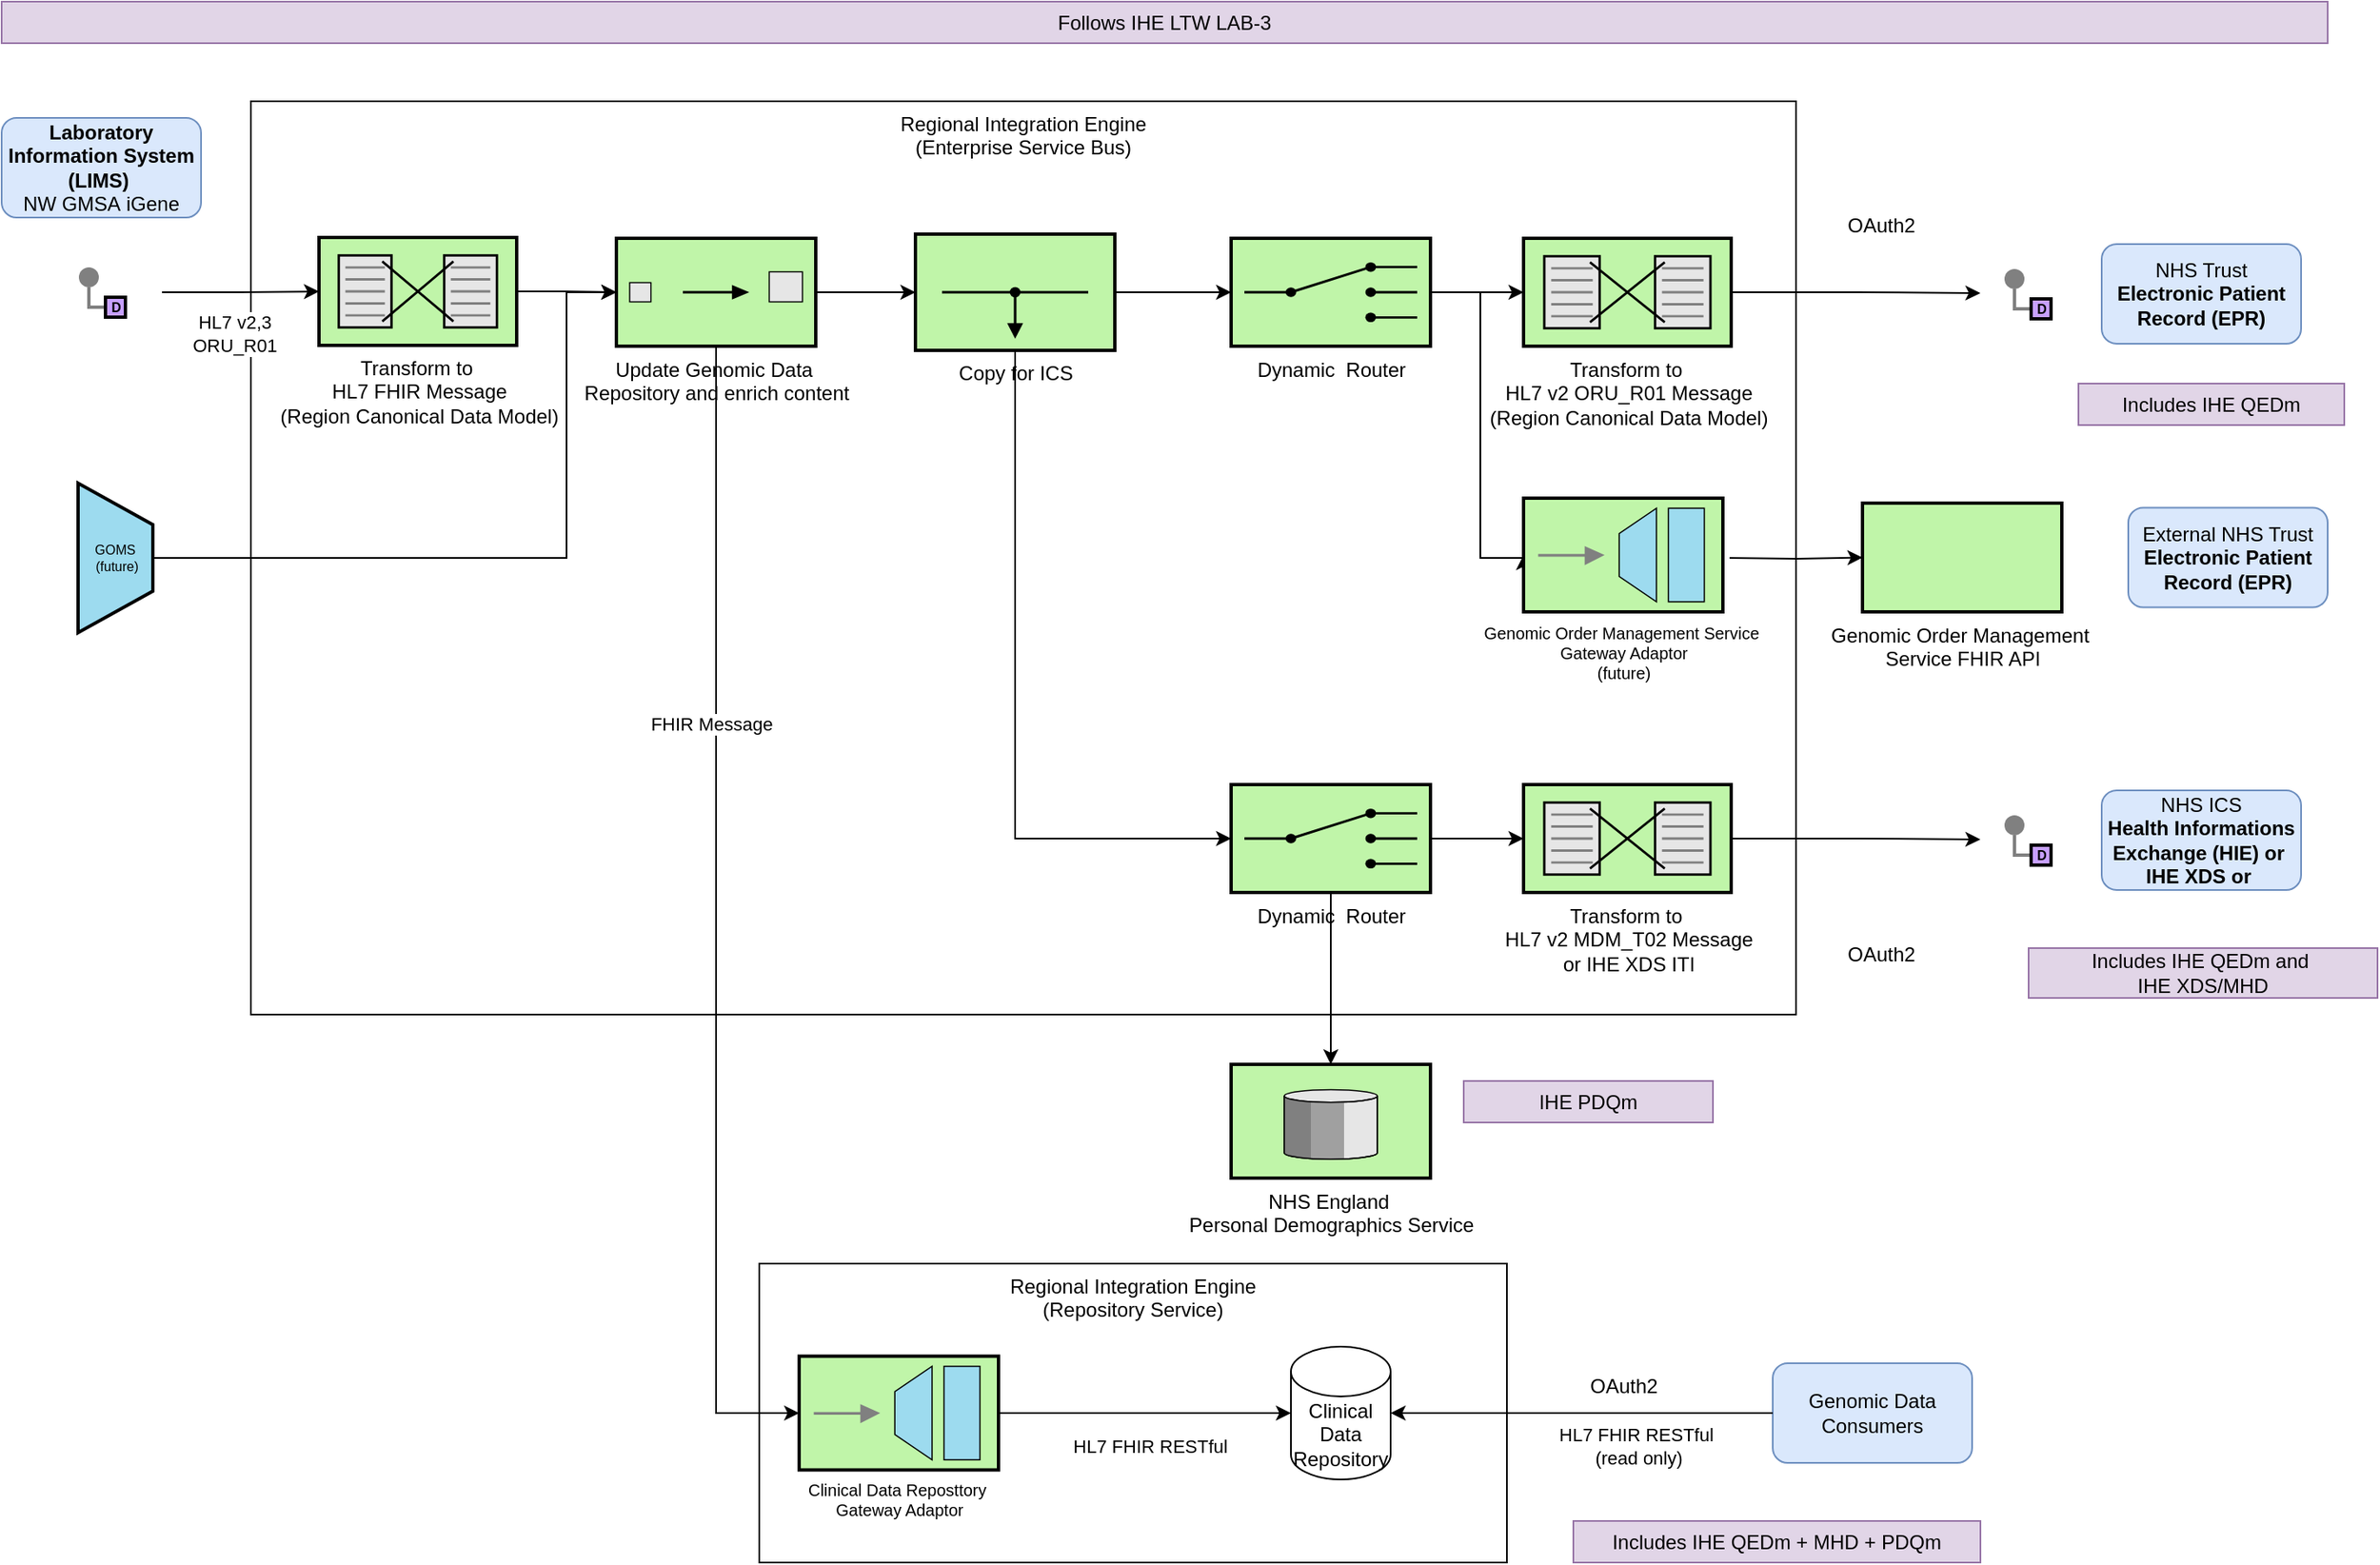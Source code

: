 <mxfile version="28.1.2">
  <diagram name="Page-1" id="toyqWjw3-tFAEOU__Un6">
    <mxGraphModel grid="1" page="1" gridSize="10" guides="1" tooltips="1" connect="1" arrows="1" fold="1" pageScale="1" pageWidth="827" pageHeight="1169" math="0" shadow="0">
      <root>
        <mxCell id="0" />
        <mxCell id="1" parent="0" />
        <mxCell id="_b9NuXSDLzWbAmvTPXuV-12" value="Regional Integration Engine&lt;div&gt;(Repository Service)&lt;/div&gt;" style="rounded=0;whiteSpace=wrap;html=1;verticalAlign=top;" vertex="1" parent="1">
          <mxGeometry x="586" y="1410" width="450" height="180" as="geometry" />
        </mxCell>
        <mxCell id="HnpPnAv44DMsRuAQf5Vg-59" value="Regional Integration Engine&lt;br&gt;(Enterprise Service Bus)" style="rounded=0;whiteSpace=wrap;html=1;verticalAlign=top;" vertex="1" parent="1">
          <mxGeometry x="280" y="710" width="930" height="550" as="geometry" />
        </mxCell>
        <mxCell id="7jtiY5M9mVHTs9dgm_Sb-16" style="edgeStyle=orthogonalEdgeStyle;rounded=0;orthogonalLoop=1;jettySize=auto;html=1;entryX=0;entryY=0.5;entryDx=0;entryDy=0;entryPerimeter=0;" edge="1" parent="1" source="SpyZkMs1lM7mogaTS6Ty-38" target="_b9NuXSDLzWbAmvTPXuV-6">
          <mxGeometry relative="1" as="geometry" />
        </mxCell>
        <mxCell id="ASGDk-45rUAA4ve6-Ohr-1" value="HL7 v2,3&lt;br&gt;ORU_R01" style="edgeLabel;html=1;align=center;verticalAlign=middle;resizable=0;points=[];" connectable="0" vertex="1" parent="7jtiY5M9mVHTs9dgm_Sb-16">
          <mxGeometry x="-0.269" y="1" relative="1" as="geometry">
            <mxPoint x="9" y="26" as="offset" />
          </mxGeometry>
        </mxCell>
        <mxCell id="SpyZkMs1lM7mogaTS6Ty-38" value="" style="rounded=0;whiteSpace=wrap;html=1;strokeColor=none;" vertex="1" parent="1">
          <mxGeometry x="153.5" y="800" width="73" height="50" as="geometry" />
        </mxCell>
        <mxCell id="HnpPnAv44DMsRuAQf5Vg-33" value="&lt;b&gt;Laboratory Information System (LIMS)&amp;nbsp;&lt;/b&gt;&lt;div&gt;NW GMSA&amp;nbsp;iGene&lt;/div&gt;" style="rounded=1;whiteSpace=wrap;html=1;fillColor=#dae8fc;strokeColor=#6c8ebf;" vertex="1" parent="1">
          <mxGeometry x="130" y="720" width="120" height="60" as="geometry" />
        </mxCell>
        <mxCell id="7jtiY5M9mVHTs9dgm_Sb-10" value="" style="edgeStyle=orthogonalEdgeStyle;rounded=0;exitX=0;exitY=0.5;endArrow=none;dashed=0;html=1;strokeColor=#808080;strokeWidth=2;" edge="1" parent="1" source="7jtiY5M9mVHTs9dgm_Sb-12" target="7jtiY5M9mVHTs9dgm_Sb-11">
          <mxGeometry relative="1" as="geometry" />
        </mxCell>
        <mxCell id="7jtiY5M9mVHTs9dgm_Sb-11" value="" style="strokeWidth=2;dashed=0;align=center;fontSize=8;shape=ellipse;fillColor=#808080;strokeColor=none;" vertex="1" parent="1">
          <mxGeometry x="176.5" y="810" width="12" height="12" as="geometry" />
        </mxCell>
        <mxCell id="7jtiY5M9mVHTs9dgm_Sb-12" value="D" style="strokeWidth=2;dashed=0;align=center;fontSize=8;shape=rect;fillColor=#C7A0FF;fontStyle=1;whiteSpace=wrap;html=1;" vertex="1" parent="1">
          <mxGeometry x="192.5" y="828" width="12" height="12" as="geometry" />
        </mxCell>
        <mxCell id="By_1TARWnx_QZHChqkb0-12" style="edgeStyle=orthogonalEdgeStyle;rounded=0;orthogonalLoop=1;jettySize=auto;html=1;exitX=1;exitY=0.5;exitDx=0;exitDy=0;exitPerimeter=0;entryX=0;entryY=0.5;entryDx=0;entryDy=0;entryPerimeter=0;" edge="1" parent="1" source="7jtiY5M9mVHTs9dgm_Sb-15" target="ASGDk-45rUAA4ve6-Ohr-6">
          <mxGeometry relative="1" as="geometry">
            <mxPoint x="990" y="821" as="sourcePoint" />
            <mxPoint x="1046" y="822" as="targetPoint" />
          </mxGeometry>
        </mxCell>
        <mxCell id="7jtiY5M9mVHTs9dgm_Sb-15" value="&lt;font style=&quot;font-size: 12px;&quot;&gt;Dynamic&amp;nbsp; Router&lt;/font&gt;" style="html=1;strokeWidth=2;outlineConnect=0;dashed=0;align=center;fontSize=8;shape=mxgraph.eip.content_based_router;verticalLabelPosition=bottom;verticalAlign=top;fillColor=#c0f5a9;" vertex="1" parent="1">
          <mxGeometry x="870" y="792.5" width="120" height="65" as="geometry" />
        </mxCell>
        <mxCell id="_b9NuXSDLzWbAmvTPXuV-1" value="" style="rounded=0;whiteSpace=wrap;html=1;strokeColor=none;" vertex="1" parent="1">
          <mxGeometry x="1321" y="800.5" width="73" height="50" as="geometry" />
        </mxCell>
        <mxCell id="_b9NuXSDLzWbAmvTPXuV-2" value="" style="edgeStyle=orthogonalEdgeStyle;rounded=0;exitX=0;exitY=0.5;endArrow=none;dashed=0;html=1;strokeColor=#808080;strokeWidth=2;" edge="1" parent="1" source="_b9NuXSDLzWbAmvTPXuV-4" target="_b9NuXSDLzWbAmvTPXuV-3">
          <mxGeometry relative="1" as="geometry" />
        </mxCell>
        <mxCell id="_b9NuXSDLzWbAmvTPXuV-3" value="" style="strokeWidth=2;dashed=0;align=center;fontSize=8;shape=ellipse;fillColor=#808080;strokeColor=none;" vertex="1" parent="1">
          <mxGeometry x="1335.5" y="811" width="12" height="12" as="geometry" />
        </mxCell>
        <mxCell id="_b9NuXSDLzWbAmvTPXuV-4" value="D" style="strokeWidth=2;dashed=0;align=center;fontSize=8;shape=rect;fillColor=#C7A0FF;fontStyle=1;whiteSpace=wrap;html=1;" vertex="1" parent="1">
          <mxGeometry x="1351.5" y="829" width="12" height="12" as="geometry" />
        </mxCell>
        <mxCell id="_b9NuXSDLzWbAmvTPXuV-6" value="&lt;font style=&quot;font-size: 12px;&quot;&gt;Transform to&amp;nbsp;&lt;/font&gt;&lt;div&gt;&lt;font style=&quot;font-size: 12px;&quot;&gt;HL7 FHIR Message&lt;/font&gt;&lt;br&gt;&lt;/div&gt;&lt;div&gt;&lt;font style=&quot;font-size: 12px;&quot;&gt;(Region Canonical Data Model)&lt;/font&gt;&lt;/div&gt;" style="html=1;strokeWidth=2;outlineConnect=0;dashed=0;align=center;fontSize=8;shape=mxgraph.eip.message_translator;fillColor=#c0f5a9;verticalLabelPosition=bottom;verticalAlign=top;" vertex="1" parent="1">
          <mxGeometry x="321" y="792" width="119" height="65" as="geometry" />
        </mxCell>
        <mxCell id="_b9NuXSDLzWbAmvTPXuV-9" style="edgeStyle=orthogonalEdgeStyle;rounded=0;orthogonalLoop=1;jettySize=auto;html=1;entryX=0;entryY=0.5;entryDx=0;entryDy=0;" edge="1" parent="1" source="ASGDk-45rUAA4ve6-Ohr-6" target="_b9NuXSDLzWbAmvTPXuV-1">
          <mxGeometry relative="1" as="geometry">
            <mxPoint x="1102.7" y="825.0" as="targetPoint" />
          </mxGeometry>
        </mxCell>
        <mxCell id="_b9NuXSDLzWbAmvTPXuV-13" value="Clinical Data Repository" style="shape=cylinder3;whiteSpace=wrap;html=1;boundedLbl=1;backgroundOutline=1;size=15;" vertex="1" parent="1">
          <mxGeometry x="906" y="1460" width="60" height="80" as="geometry" />
        </mxCell>
        <mxCell id="_b9NuXSDLzWbAmvTPXuV-15" style="edgeStyle=orthogonalEdgeStyle;rounded=0;orthogonalLoop=1;jettySize=auto;html=1;" edge="1" parent="1" source="_b9NuXSDLzWbAmvTPXuV-6" target="ASGDk-45rUAA4ve6-Ohr-3">
          <mxGeometry relative="1" as="geometry" />
        </mxCell>
        <mxCell id="_b9NuXSDLzWbAmvTPXuV-16" style="edgeStyle=orthogonalEdgeStyle;rounded=0;orthogonalLoop=1;jettySize=auto;html=1;entryX=0;entryY=0.5;entryDx=0;entryDy=0;entryPerimeter=0;exitX=1;exitY=0.5;exitDx=0;exitDy=0;exitPerimeter=0;" edge="1" parent="1" source="A2E8gG3wmct7KMqBH02L-5" target="_b9NuXSDLzWbAmvTPXuV-13">
          <mxGeometry relative="1" as="geometry">
            <mxPoint x="691" y="1500" as="sourcePoint" />
          </mxGeometry>
        </mxCell>
        <mxCell id="_b9NuXSDLzWbAmvTPXuV-17" value="HL7 FHIR RESTful" style="edgeLabel;html=1;align=center;verticalAlign=middle;resizable=0;points=[];" connectable="0" vertex="1" parent="_b9NuXSDLzWbAmvTPXuV-16">
          <mxGeometry x="-0.292" y="-3" relative="1" as="geometry">
            <mxPoint x="28" y="17" as="offset" />
          </mxGeometry>
        </mxCell>
        <mxCell id="By_1TARWnx_QZHChqkb0-8" style="edgeStyle=orthogonalEdgeStyle;rounded=0;orthogonalLoop=1;jettySize=auto;html=1;" edge="1" parent="1" source="ASGDk-45rUAA4ve6-Ohr-3" target="By_1TARWnx_QZHChqkb0-3">
          <mxGeometry relative="1" as="geometry" />
        </mxCell>
        <mxCell id="ASGDk-45rUAA4ve6-Ohr-3" value="&lt;font style=&quot;font-size: 12px;&quot;&gt;Update Genomic Data&amp;nbsp;&lt;/font&gt;&lt;div&gt;&lt;font style=&quot;font-size: 12px;&quot;&gt;Repository and enrich content&lt;/font&gt;&lt;/div&gt;" style="html=1;strokeWidth=2;outlineConnect=0;dashed=0;align=center;fontSize=8;fillColor=#c0f5a9;verticalLabelPosition=bottom;verticalAlign=top;shape=mxgraph.eip.content_enricher;" vertex="1" parent="1">
          <mxGeometry x="500" y="792.5" width="120" height="65" as="geometry" />
        </mxCell>
        <mxCell id="yU3ElABQZjIhGrlI_ipJ-1" value="OAuth2" style="shape=image;html=1;verticalAlign=top;verticalLabelPosition=bottom;labelBackgroundColor=#ffffff;imageAspect=0;aspect=fixed;image=https://cdn4.iconfinder.com/data/icons/ios-web-user-interface-multi-circle-flat-vol-3/512/Authorisation_lock_padlock_password_privacy_safe_security-128.png" vertex="1" parent="1">
          <mxGeometry x="1241" y="731" width="40" height="40" as="geometry" />
        </mxCell>
        <mxCell id="ck6UTDwcm1I5cA8ir3R7-1" value="NHS Trust&lt;br&gt;&lt;b&gt;Electronic Patient Record (EPR)&lt;/b&gt;" style="rounded=1;whiteSpace=wrap;html=1;fillColor=#dae8fc;strokeColor=#6c8ebf;" vertex="1" parent="1">
          <mxGeometry x="1394" y="796" width="120" height="60" as="geometry" />
        </mxCell>
        <mxCell id="By_1TARWnx_QZHChqkb0-15" style="edgeStyle=orthogonalEdgeStyle;rounded=0;orthogonalLoop=1;jettySize=auto;html=1;" edge="1" parent="1" target="By_1TARWnx_QZHChqkb0-2">
          <mxGeometry relative="1" as="geometry">
            <mxPoint x="1170" y="985" as="sourcePoint" />
          </mxGeometry>
        </mxCell>
        <mxCell id="By_1TARWnx_QZHChqkb0-2" value="&lt;font style=&quot;font-size: 12px;&quot;&gt;Genomic Order Management&amp;nbsp;&lt;/font&gt;&lt;div&gt;&lt;font style=&quot;font-size: 12px;&quot;&gt;Service FHIR API&lt;/font&gt;&lt;/div&gt;" style="strokeWidth=2;dashed=0;align=center;fontSize=8;shape=rect;fillColor=#c0f5a9;verticalLabelPosition=bottom;verticalAlign=top;html=1;" vertex="1" parent="1">
          <mxGeometry x="1250" y="952" width="120" height="65.5" as="geometry" />
        </mxCell>
        <mxCell id="By_1TARWnx_QZHChqkb0-3" value="&lt;font style=&quot;font-size: 12px;&quot;&gt;Copy for ICS&lt;/font&gt;" style="html=1;strokeWidth=2;outlineConnect=0;dashed=0;align=center;fontSize=8;verticalLabelPosition=bottom;verticalAlign=top;shape=mxgraph.eip.wire_tap;fillColor=#c0f5a9" vertex="1" parent="1">
          <mxGeometry x="680" y="790" width="120" height="70" as="geometry" />
        </mxCell>
        <mxCell id="By_1TARWnx_QZHChqkb0-6" style="edgeStyle=orthogonalEdgeStyle;rounded=0;orthogonalLoop=1;jettySize=auto;html=1;entryX=0;entryY=0.5;entryDx=0;entryDy=0;entryPerimeter=0;exitX=0.5;exitY=1;exitDx=0;exitDy=0;exitPerimeter=0;" edge="1" parent="1" source="ASGDk-45rUAA4ve6-Ohr-3" target="A2E8gG3wmct7KMqBH02L-5">
          <mxGeometry relative="1" as="geometry">
            <mxPoint x="646" y="1500" as="targetPoint" />
          </mxGeometry>
        </mxCell>
        <mxCell id="By_1TARWnx_QZHChqkb0-7" value="FHIR Message" style="edgeLabel;html=1;align=center;verticalAlign=middle;resizable=0;points=[];" connectable="0" vertex="1" parent="By_1TARWnx_QZHChqkb0-6">
          <mxGeometry x="-0.343" y="-3" relative="1" as="geometry">
            <mxPoint as="offset" />
          </mxGeometry>
        </mxCell>
        <mxCell id="ASGDk-45rUAA4ve6-Ohr-6" value="&lt;font style=&quot;font-size: 12px;&quot;&gt;Transform to&amp;nbsp;&lt;/font&gt;&lt;div&gt;&lt;font style=&quot;font-size: 12px;&quot;&gt;HL7 v2 ORU_R01 Message&lt;/font&gt;&lt;br&gt;&lt;/div&gt;&lt;div&gt;&lt;font style=&quot;font-size: 12px;&quot;&gt;(Region Canonical Data Model)&lt;/font&gt;&lt;/div&gt;" style="html=1;strokeWidth=2;outlineConnect=0;dashed=0;align=center;fontSize=8;shape=mxgraph.eip.message_translator;fillColor=#c0f5a9;verticalLabelPosition=bottom;verticalAlign=top;" vertex="1" parent="1">
          <mxGeometry x="1046" y="792.5" width="125" height="65" as="geometry" />
        </mxCell>
        <mxCell id="By_1TARWnx_QZHChqkb0-11" style="edgeStyle=orthogonalEdgeStyle;rounded=0;orthogonalLoop=1;jettySize=auto;html=1;entryX=0;entryY=0.5;entryDx=0;entryDy=0;entryPerimeter=0;" edge="1" parent="1" source="By_1TARWnx_QZHChqkb0-3" target="7jtiY5M9mVHTs9dgm_Sb-15">
          <mxGeometry relative="1" as="geometry" />
        </mxCell>
        <mxCell id="By_1TARWnx_QZHChqkb0-13" style="edgeStyle=orthogonalEdgeStyle;rounded=0;orthogonalLoop=1;jettySize=auto;html=1;entryX=0;entryY=0.5;entryDx=0;entryDy=0;entryPerimeter=0;" edge="1" parent="1" source="7jtiY5M9mVHTs9dgm_Sb-15" target="A2E8gG3wmct7KMqBH02L-4">
          <mxGeometry relative="1" as="geometry">
            <Array as="points">
              <mxPoint x="1020" y="825" />
              <mxPoint x="1020" y="985" />
              <mxPoint x="1046" y="985" />
            </Array>
            <mxPoint x="1090" y="984.75" as="targetPoint" />
          </mxGeometry>
        </mxCell>
        <mxCell id="By_1TARWnx_QZHChqkb0-14" value="External NHS Trust&lt;br&gt;&lt;b&gt;Electronic Patient Record (EPR)&lt;/b&gt;" style="rounded=1;whiteSpace=wrap;html=1;fillColor=#dae8fc;strokeColor=#6c8ebf;" vertex="1" parent="1">
          <mxGeometry x="1410" y="954.75" width="120" height="60" as="geometry" />
        </mxCell>
        <mxCell id="By_1TARWnx_QZHChqkb0-16" style="edgeStyle=orthogonalEdgeStyle;rounded=0;orthogonalLoop=1;jettySize=auto;html=1;exitX=1;exitY=0.5;exitDx=0;exitDy=0;exitPerimeter=0;entryX=0;entryY=0.5;entryDx=0;entryDy=0;entryPerimeter=0;" edge="1" parent="1" source="By_1TARWnx_QZHChqkb0-17" target="By_1TARWnx_QZHChqkb0-25">
          <mxGeometry relative="1" as="geometry">
            <mxPoint x="990" y="1150" as="sourcePoint" />
            <mxPoint x="1046" y="1151" as="targetPoint" />
          </mxGeometry>
        </mxCell>
        <mxCell id="FSswNMQdKsKT9vddK4mb-2" style="edgeStyle=orthogonalEdgeStyle;rounded=0;orthogonalLoop=1;jettySize=auto;html=1;" edge="1" parent="1" source="By_1TARWnx_QZHChqkb0-17" target="FSswNMQdKsKT9vddK4mb-1">
          <mxGeometry relative="1" as="geometry" />
        </mxCell>
        <mxCell id="By_1TARWnx_QZHChqkb0-17" value="&lt;font style=&quot;font-size: 12px;&quot;&gt;Dynamic&amp;nbsp; Router&lt;/font&gt;" style="html=1;strokeWidth=2;outlineConnect=0;dashed=0;align=center;fontSize=8;shape=mxgraph.eip.content_based_router;verticalLabelPosition=bottom;verticalAlign=top;fillColor=#c0f5a9;" vertex="1" parent="1">
          <mxGeometry x="870" y="1121.5" width="120" height="65" as="geometry" />
        </mxCell>
        <mxCell id="By_1TARWnx_QZHChqkb0-18" value="" style="rounded=0;whiteSpace=wrap;html=1;strokeColor=none;" vertex="1" parent="1">
          <mxGeometry x="1321" y="1129.5" width="73" height="50" as="geometry" />
        </mxCell>
        <mxCell id="By_1TARWnx_QZHChqkb0-19" value="" style="edgeStyle=orthogonalEdgeStyle;rounded=0;exitX=0;exitY=0.5;endArrow=none;dashed=0;html=1;strokeColor=#808080;strokeWidth=2;" edge="1" parent="1" source="By_1TARWnx_QZHChqkb0-21" target="By_1TARWnx_QZHChqkb0-20">
          <mxGeometry relative="1" as="geometry" />
        </mxCell>
        <mxCell id="By_1TARWnx_QZHChqkb0-20" value="" style="strokeWidth=2;dashed=0;align=center;fontSize=8;shape=ellipse;fillColor=#808080;strokeColor=none;" vertex="1" parent="1">
          <mxGeometry x="1335.5" y="1140" width="12" height="12" as="geometry" />
        </mxCell>
        <mxCell id="By_1TARWnx_QZHChqkb0-21" value="D" style="strokeWidth=2;dashed=0;align=center;fontSize=8;shape=rect;fillColor=#C7A0FF;fontStyle=1;whiteSpace=wrap;html=1;" vertex="1" parent="1">
          <mxGeometry x="1351.5" y="1158" width="12" height="12" as="geometry" />
        </mxCell>
        <mxCell id="By_1TARWnx_QZHChqkb0-22" style="edgeStyle=orthogonalEdgeStyle;rounded=0;orthogonalLoop=1;jettySize=auto;html=1;entryX=0;entryY=0.5;entryDx=0;entryDy=0;" edge="1" parent="1" source="By_1TARWnx_QZHChqkb0-25" target="By_1TARWnx_QZHChqkb0-18">
          <mxGeometry relative="1" as="geometry">
            <mxPoint x="1102.7" y="1154.0" as="targetPoint" />
          </mxGeometry>
        </mxCell>
        <mxCell id="By_1TARWnx_QZHChqkb0-23" value="OAuth2" style="shape=image;html=1;verticalAlign=top;verticalLabelPosition=bottom;labelBackgroundColor=#ffffff;imageAspect=0;aspect=fixed;image=https://cdn4.iconfinder.com/data/icons/ios-web-user-interface-multi-circle-flat-vol-3/512/Authorisation_lock_padlock_password_privacy_safe_security-128.png" vertex="1" parent="1">
          <mxGeometry x="1241" y="1170" width="40" height="40" as="geometry" />
        </mxCell>
        <mxCell id="By_1TARWnx_QZHChqkb0-24" value="NHS ICS&lt;div&gt;&lt;b&gt;Health Informations Exchange (HIE) or&amp;nbsp;&lt;/b&gt;&lt;/div&gt;&lt;b&gt;IHE XDS or&amp;nbsp;&lt;/b&gt;" style="rounded=1;whiteSpace=wrap;html=1;fillColor=#dae8fc;strokeColor=#6c8ebf;" vertex="1" parent="1">
          <mxGeometry x="1394" y="1125" width="120" height="60" as="geometry" />
        </mxCell>
        <mxCell id="By_1TARWnx_QZHChqkb0-25" value="&lt;font style=&quot;font-size: 12px;&quot;&gt;Transform to&amp;nbsp;&lt;/font&gt;&lt;div&gt;&lt;font style=&quot;font-size: 12px;&quot;&gt;HL7 v2 MDM_T02 Message&lt;/font&gt;&lt;br&gt;&lt;/div&gt;&lt;div&gt;&lt;font style=&quot;font-size: 12px;&quot;&gt;or IHE XDS ITI&lt;/font&gt;&lt;/div&gt;" style="html=1;strokeWidth=2;outlineConnect=0;dashed=0;align=center;fontSize=8;shape=mxgraph.eip.message_translator;fillColor=#c0f5a9;verticalLabelPosition=bottom;verticalAlign=top;" vertex="1" parent="1">
          <mxGeometry x="1046" y="1121.5" width="125" height="65" as="geometry" />
        </mxCell>
        <mxCell id="By_1TARWnx_QZHChqkb0-26" style="edgeStyle=orthogonalEdgeStyle;rounded=0;orthogonalLoop=1;jettySize=auto;html=1;entryX=0;entryY=0.5;entryDx=0;entryDy=0;entryPerimeter=0;" edge="1" parent="1" source="By_1TARWnx_QZHChqkb0-3" target="By_1TARWnx_QZHChqkb0-17">
          <mxGeometry relative="1" as="geometry">
            <Array as="points">
              <mxPoint x="740" y="1154" />
            </Array>
          </mxGeometry>
        </mxCell>
        <mxCell id="By_1TARWnx_QZHChqkb0-27" value="Genomic Data Consumers" style="rounded=1;whiteSpace=wrap;html=1;fillColor=#dae8fc;strokeColor=#6c8ebf;" vertex="1" parent="1">
          <mxGeometry x="1196" y="1470" width="120" height="60" as="geometry" />
        </mxCell>
        <mxCell id="By_1TARWnx_QZHChqkb0-28" value="Includes IHE QEDm + MHD + PDQm" style="rounded=0;whiteSpace=wrap;html=1;fillColor=#e1d5e7;strokeColor=#9673a6;" vertex="1" parent="1">
          <mxGeometry x="1076" y="1565" width="245" height="25" as="geometry" />
        </mxCell>
        <mxCell id="By_1TARWnx_QZHChqkb0-29" style="edgeStyle=orthogonalEdgeStyle;rounded=0;orthogonalLoop=1;jettySize=auto;html=1;entryX=1;entryY=0.5;entryDx=0;entryDy=0;entryPerimeter=0;" edge="1" parent="1" source="By_1TARWnx_QZHChqkb0-27" target="_b9NuXSDLzWbAmvTPXuV-13">
          <mxGeometry relative="1" as="geometry" />
        </mxCell>
        <mxCell id="By_1TARWnx_QZHChqkb0-30" value="HL7 FHIR RESTful&amp;nbsp;&lt;br&gt;(read only)" style="edgeLabel;html=1;align=center;verticalAlign=middle;resizable=0;points=[];" connectable="0" vertex="1" parent="By_1TARWnx_QZHChqkb0-29">
          <mxGeometry x="-0.2" relative="1" as="geometry">
            <mxPoint x="11" y="20" as="offset" />
          </mxGeometry>
        </mxCell>
        <mxCell id="By_1TARWnx_QZHChqkb0-31" value="OAuth2" style="shape=image;html=1;verticalAlign=top;verticalLabelPosition=bottom;labelBackgroundColor=#ffffff;imageAspect=0;aspect=fixed;image=https://cdn4.iconfinder.com/data/icons/ios-web-user-interface-multi-circle-flat-vol-3/512/Authorisation_lock_padlock_password_privacy_safe_security-128.png" vertex="1" parent="1">
          <mxGeometry x="1086" y="1430" width="40" height="40" as="geometry" />
        </mxCell>
        <mxCell id="By_1TARWnx_QZHChqkb0-32" value="Follows IHE LTW LAB-3" style="rounded=0;whiteSpace=wrap;html=1;fillColor=#e1d5e7;strokeColor=#9673a6;" vertex="1" parent="1">
          <mxGeometry x="130" y="650" width="1400" height="25" as="geometry" />
        </mxCell>
        <mxCell id="By_1TARWnx_QZHChqkb0-33" value="Includes IHE QEDm and&amp;nbsp;&lt;div&gt;IHE XDS/MHD&lt;/div&gt;" style="rounded=0;whiteSpace=wrap;html=1;fillColor=#e1d5e7;strokeColor=#9673a6;" vertex="1" parent="1">
          <mxGeometry x="1350" y="1220" width="210" height="30" as="geometry" />
        </mxCell>
        <mxCell id="By_1TARWnx_QZHChqkb0-34" value="Includes IHE QEDm" style="rounded=0;whiteSpace=wrap;html=1;fillColor=#e1d5e7;strokeColor=#9673a6;" vertex="1" parent="1">
          <mxGeometry x="1380" y="880" width="160" height="25" as="geometry" />
        </mxCell>
        <mxCell id="FSswNMQdKsKT9vddK4mb-1" value="&lt;font style=&quot;font-size: 12px;&quot;&gt;NHS England&amp;nbsp;&lt;/font&gt;&lt;div&gt;&lt;font style=&quot;font-size: 12px;&quot;&gt;Personal Demographics Service&lt;/font&gt;&lt;/div&gt;" style="html=1;strokeWidth=2;outlineConnect=0;dashed=0;align=center;fontSize=8;verticalLabelPosition=bottom;verticalAlign=top;shape=mxgraph.eip.message_store;fillColor=#c0f5a9" vertex="1" parent="1">
          <mxGeometry x="870" y="1290" width="120" height="68.5" as="geometry" />
        </mxCell>
        <mxCell id="FSswNMQdKsKT9vddK4mb-3" value="IHE PDQm" style="rounded=0;whiteSpace=wrap;html=1;fillColor=#e1d5e7;strokeColor=#9673a6;" vertex="1" parent="1">
          <mxGeometry x="1010" y="1300" width="150" height="25" as="geometry" />
        </mxCell>
        <mxCell id="A2E8gG3wmct7KMqBH02L-3" style="edgeStyle=orthogonalEdgeStyle;rounded=0;orthogonalLoop=1;jettySize=auto;html=1;entryX=0;entryY=0.5;entryDx=0;entryDy=0;entryPerimeter=0;" edge="1" parent="1" source="A2E8gG3wmct7KMqBH02L-1" target="ASGDk-45rUAA4ve6-Ohr-3">
          <mxGeometry relative="1" as="geometry">
            <mxPoint x="490.5" y="865" as="targetPoint" />
            <Array as="points">
              <mxPoint x="470" y="985" />
              <mxPoint x="470" y="825" />
            </Array>
          </mxGeometry>
        </mxCell>
        <mxCell id="A2E8gG3wmct7KMqBH02L-1" value="GOMS&amp;nbsp;&lt;br&gt;(future)" style="strokeWidth=2;outlineConnect=0;dashed=0;align=center;html=1;fontSize=8;shape=mxgraph.eip.channel_adapter;fillColor=#9ddbef;" vertex="1" parent="1">
          <mxGeometry x="176" y="940" width="45" height="90" as="geometry" />
        </mxCell>
        <mxCell id="A2E8gG3wmct7KMqBH02L-4" value="&lt;font size=&quot;1&quot;&gt;Genomic Order Management Service&amp;nbsp;&lt;br&gt;Gateway Adaptor&lt;br&gt;(future)&lt;/font&gt;" style="fillColor=#c0f5a9;dashed=0;outlineConnect=0;strokeWidth=2;html=1;align=center;fontSize=8;verticalLabelPosition=bottom;verticalAlign=top;shape=mxgraph.eip.messaging_gateway;" vertex="1" parent="1">
          <mxGeometry x="1046" y="949" width="120" height="68.5" as="geometry" />
        </mxCell>
        <mxCell id="A2E8gG3wmct7KMqBH02L-5" value="&lt;font size=&quot;1&quot;&gt;Clinical Data Reposttory&amp;nbsp;&lt;br&gt;Gateway Adaptor&lt;/font&gt;" style="fillColor=#c0f5a9;dashed=0;outlineConnect=0;strokeWidth=2;html=1;align=center;fontSize=8;verticalLabelPosition=bottom;verticalAlign=top;shape=mxgraph.eip.messaging_gateway;" vertex="1" parent="1">
          <mxGeometry x="610" y="1465.75" width="120" height="68.5" as="geometry" />
        </mxCell>
      </root>
    </mxGraphModel>
  </diagram>
</mxfile>
